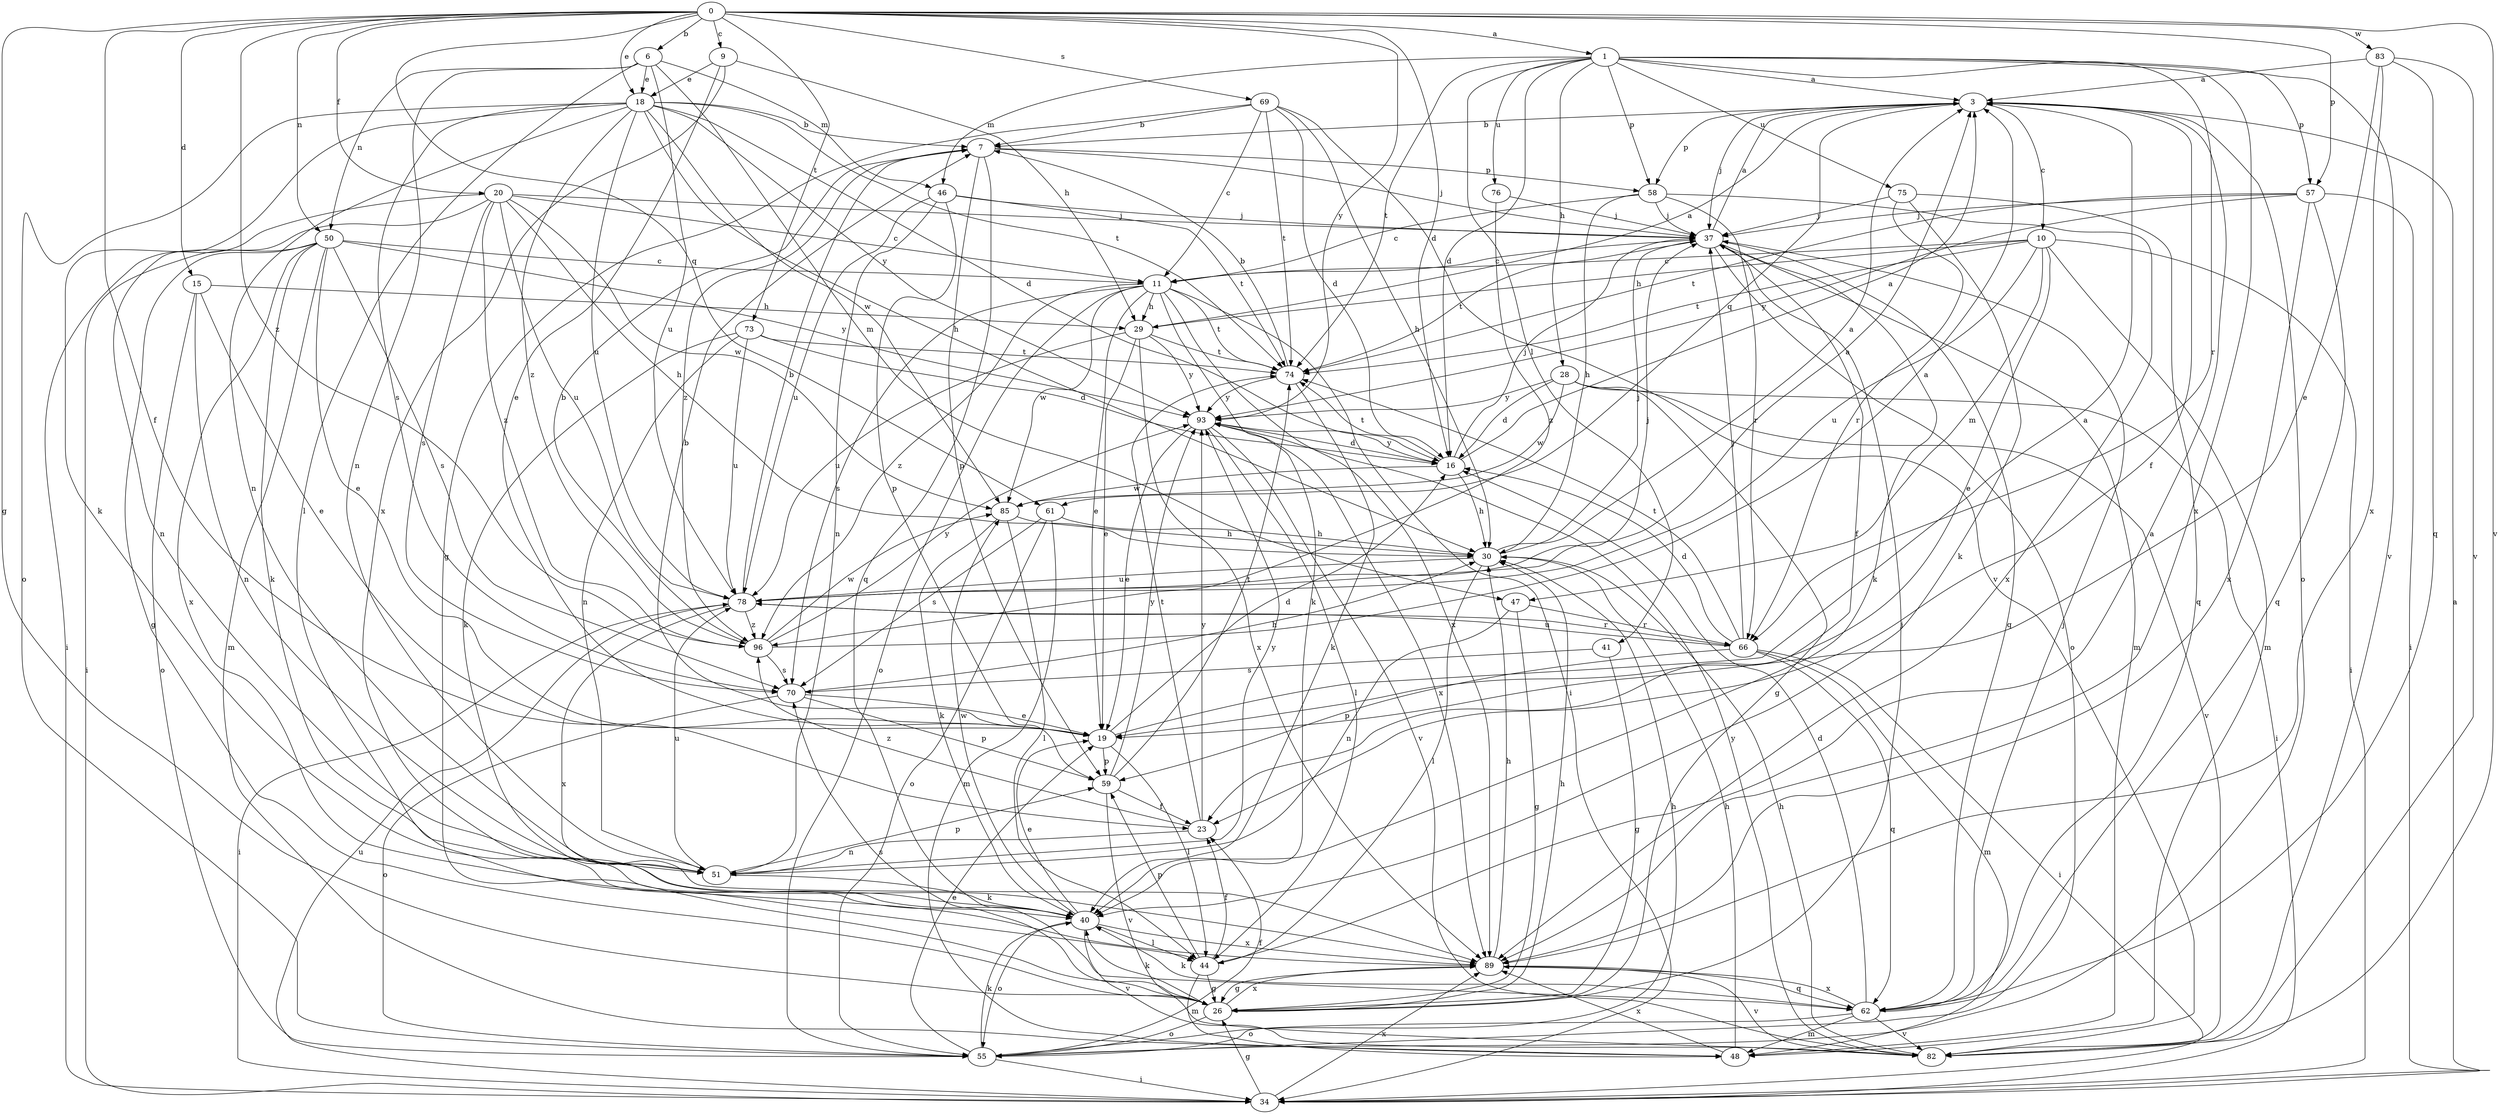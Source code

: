 strict digraph  {
0;
1;
3;
6;
7;
9;
10;
11;
15;
16;
18;
19;
20;
23;
26;
28;
29;
30;
34;
37;
40;
41;
44;
46;
47;
48;
50;
51;
55;
57;
58;
59;
61;
62;
66;
69;
70;
73;
74;
75;
76;
78;
82;
83;
85;
89;
93;
96;
0 -> 1  [label=a];
0 -> 6  [label=b];
0 -> 9  [label=c];
0 -> 15  [label=d];
0 -> 16  [label=d];
0 -> 18  [label=e];
0 -> 20  [label=f];
0 -> 23  [label=f];
0 -> 26  [label=g];
0 -> 50  [label=n];
0 -> 57  [label=p];
0 -> 61  [label=q];
0 -> 69  [label=s];
0 -> 73  [label=t];
0 -> 82  [label=v];
0 -> 83  [label=w];
0 -> 93  [label=y];
0 -> 96  [label=z];
1 -> 3  [label=a];
1 -> 16  [label=d];
1 -> 28  [label=h];
1 -> 41  [label=l];
1 -> 46  [label=m];
1 -> 57  [label=p];
1 -> 58  [label=p];
1 -> 66  [label=r];
1 -> 74  [label=t];
1 -> 75  [label=u];
1 -> 76  [label=u];
1 -> 82  [label=v];
1 -> 89  [label=x];
3 -> 7  [label=b];
3 -> 10  [label=c];
3 -> 23  [label=f];
3 -> 37  [label=j];
3 -> 55  [label=o];
3 -> 58  [label=p];
3 -> 61  [label=q];
6 -> 18  [label=e];
6 -> 44  [label=l];
6 -> 46  [label=m];
6 -> 47  [label=m];
6 -> 50  [label=n];
6 -> 51  [label=n];
6 -> 78  [label=u];
7 -> 37  [label=j];
7 -> 58  [label=p];
7 -> 59  [label=p];
7 -> 62  [label=q];
7 -> 96  [label=z];
9 -> 18  [label=e];
9 -> 19  [label=e];
9 -> 29  [label=h];
9 -> 89  [label=x];
10 -> 11  [label=c];
10 -> 19  [label=e];
10 -> 29  [label=h];
10 -> 34  [label=i];
10 -> 47  [label=m];
10 -> 48  [label=m];
10 -> 74  [label=t];
10 -> 78  [label=u];
11 -> 19  [label=e];
11 -> 29  [label=h];
11 -> 34  [label=i];
11 -> 40  [label=k];
11 -> 55  [label=o];
11 -> 70  [label=s];
11 -> 74  [label=t];
11 -> 85  [label=w];
11 -> 89  [label=x];
11 -> 96  [label=z];
15 -> 19  [label=e];
15 -> 29  [label=h];
15 -> 51  [label=n];
15 -> 55  [label=o];
16 -> 3  [label=a];
16 -> 30  [label=h];
16 -> 37  [label=j];
16 -> 74  [label=t];
16 -> 85  [label=w];
16 -> 93  [label=y];
18 -> 7  [label=b];
18 -> 16  [label=d];
18 -> 30  [label=h];
18 -> 40  [label=k];
18 -> 51  [label=n];
18 -> 55  [label=o];
18 -> 70  [label=s];
18 -> 74  [label=t];
18 -> 78  [label=u];
18 -> 85  [label=w];
18 -> 93  [label=y];
18 -> 96  [label=z];
19 -> 3  [label=a];
19 -> 7  [label=b];
19 -> 16  [label=d];
19 -> 44  [label=l];
19 -> 59  [label=p];
20 -> 11  [label=c];
20 -> 30  [label=h];
20 -> 34  [label=i];
20 -> 37  [label=j];
20 -> 51  [label=n];
20 -> 70  [label=s];
20 -> 78  [label=u];
20 -> 85  [label=w];
20 -> 96  [label=z];
23 -> 51  [label=n];
23 -> 74  [label=t];
23 -> 93  [label=y];
23 -> 96  [label=z];
26 -> 30  [label=h];
26 -> 37  [label=j];
26 -> 40  [label=k];
26 -> 55  [label=o];
26 -> 70  [label=s];
26 -> 89  [label=x];
28 -> 16  [label=d];
28 -> 26  [label=g];
28 -> 34  [label=i];
28 -> 82  [label=v];
28 -> 85  [label=w];
28 -> 93  [label=y];
29 -> 3  [label=a];
29 -> 19  [label=e];
29 -> 74  [label=t];
29 -> 78  [label=u];
29 -> 89  [label=x];
29 -> 93  [label=y];
30 -> 3  [label=a];
30 -> 37  [label=j];
30 -> 44  [label=l];
30 -> 78  [label=u];
34 -> 3  [label=a];
34 -> 26  [label=g];
34 -> 78  [label=u];
34 -> 89  [label=x];
37 -> 3  [label=a];
37 -> 11  [label=c];
37 -> 23  [label=f];
37 -> 40  [label=k];
37 -> 48  [label=m];
37 -> 55  [label=o];
37 -> 62  [label=q];
37 -> 74  [label=t];
40 -> 19  [label=e];
40 -> 44  [label=l];
40 -> 55  [label=o];
40 -> 82  [label=v];
40 -> 85  [label=w];
40 -> 89  [label=x];
41 -> 26  [label=g];
41 -> 70  [label=s];
44 -> 3  [label=a];
44 -> 23  [label=f];
44 -> 26  [label=g];
44 -> 48  [label=m];
44 -> 59  [label=p];
46 -> 37  [label=j];
46 -> 51  [label=n];
46 -> 59  [label=p];
46 -> 74  [label=t];
46 -> 78  [label=u];
47 -> 26  [label=g];
47 -> 51  [label=n];
47 -> 66  [label=r];
48 -> 30  [label=h];
48 -> 89  [label=x];
50 -> 11  [label=c];
50 -> 19  [label=e];
50 -> 26  [label=g];
50 -> 34  [label=i];
50 -> 40  [label=k];
50 -> 48  [label=m];
50 -> 70  [label=s];
50 -> 89  [label=x];
50 -> 93  [label=y];
51 -> 40  [label=k];
51 -> 59  [label=p];
51 -> 78  [label=u];
51 -> 93  [label=y];
55 -> 19  [label=e];
55 -> 23  [label=f];
55 -> 30  [label=h];
55 -> 34  [label=i];
55 -> 40  [label=k];
57 -> 34  [label=i];
57 -> 37  [label=j];
57 -> 62  [label=q];
57 -> 74  [label=t];
57 -> 89  [label=x];
57 -> 93  [label=y];
58 -> 11  [label=c];
58 -> 30  [label=h];
58 -> 37  [label=j];
58 -> 66  [label=r];
58 -> 89  [label=x];
59 -> 23  [label=f];
59 -> 74  [label=t];
59 -> 82  [label=v];
59 -> 93  [label=y];
61 -> 30  [label=h];
61 -> 48  [label=m];
61 -> 55  [label=o];
61 -> 70  [label=s];
62 -> 16  [label=d];
62 -> 37  [label=j];
62 -> 40  [label=k];
62 -> 48  [label=m];
62 -> 55  [label=o];
62 -> 82  [label=v];
62 -> 89  [label=x];
66 -> 16  [label=d];
66 -> 34  [label=i];
66 -> 37  [label=j];
66 -> 48  [label=m];
66 -> 59  [label=p];
66 -> 62  [label=q];
66 -> 74  [label=t];
66 -> 78  [label=u];
69 -> 7  [label=b];
69 -> 11  [label=c];
69 -> 16  [label=d];
69 -> 26  [label=g];
69 -> 30  [label=h];
69 -> 74  [label=t];
69 -> 82  [label=v];
70 -> 19  [label=e];
70 -> 30  [label=h];
70 -> 55  [label=o];
70 -> 59  [label=p];
73 -> 16  [label=d];
73 -> 40  [label=k];
73 -> 51  [label=n];
73 -> 74  [label=t];
73 -> 78  [label=u];
74 -> 7  [label=b];
74 -> 40  [label=k];
74 -> 93  [label=y];
75 -> 37  [label=j];
75 -> 40  [label=k];
75 -> 62  [label=q];
75 -> 66  [label=r];
76 -> 37  [label=j];
76 -> 96  [label=z];
78 -> 3  [label=a];
78 -> 7  [label=b];
78 -> 34  [label=i];
78 -> 37  [label=j];
78 -> 66  [label=r];
78 -> 89  [label=x];
78 -> 96  [label=z];
82 -> 30  [label=h];
82 -> 93  [label=y];
83 -> 3  [label=a];
83 -> 19  [label=e];
83 -> 62  [label=q];
83 -> 82  [label=v];
83 -> 89  [label=x];
85 -> 30  [label=h];
85 -> 40  [label=k];
85 -> 44  [label=l];
89 -> 26  [label=g];
89 -> 30  [label=h];
89 -> 62  [label=q];
89 -> 82  [label=v];
93 -> 16  [label=d];
93 -> 19  [label=e];
93 -> 44  [label=l];
93 -> 82  [label=v];
93 -> 89  [label=x];
96 -> 3  [label=a];
96 -> 7  [label=b];
96 -> 70  [label=s];
96 -> 85  [label=w];
96 -> 93  [label=y];
}

